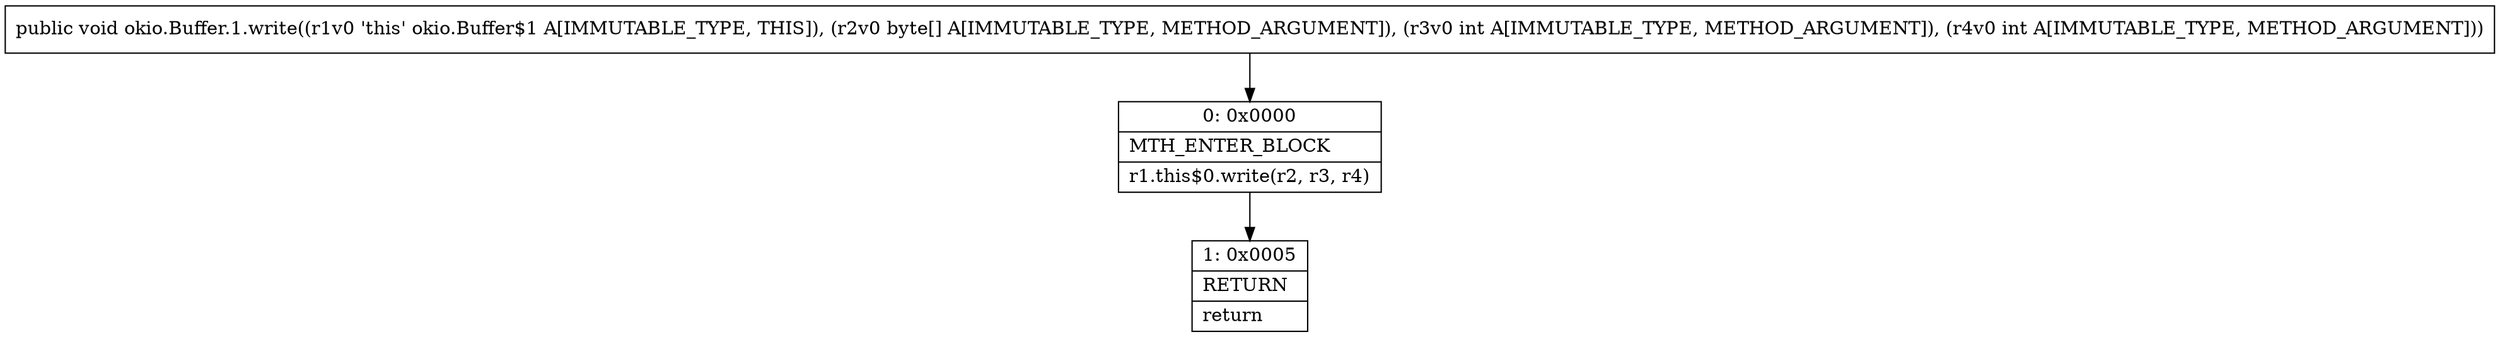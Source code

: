 digraph "CFG forokio.Buffer.1.write([BII)V" {
Node_0 [shape=record,label="{0\:\ 0x0000|MTH_ENTER_BLOCK\l|r1.this$0.write(r2, r3, r4)\l}"];
Node_1 [shape=record,label="{1\:\ 0x0005|RETURN\l|return\l}"];
MethodNode[shape=record,label="{public void okio.Buffer.1.write((r1v0 'this' okio.Buffer$1 A[IMMUTABLE_TYPE, THIS]), (r2v0 byte[] A[IMMUTABLE_TYPE, METHOD_ARGUMENT]), (r3v0 int A[IMMUTABLE_TYPE, METHOD_ARGUMENT]), (r4v0 int A[IMMUTABLE_TYPE, METHOD_ARGUMENT])) }"];
MethodNode -> Node_0;
Node_0 -> Node_1;
}

